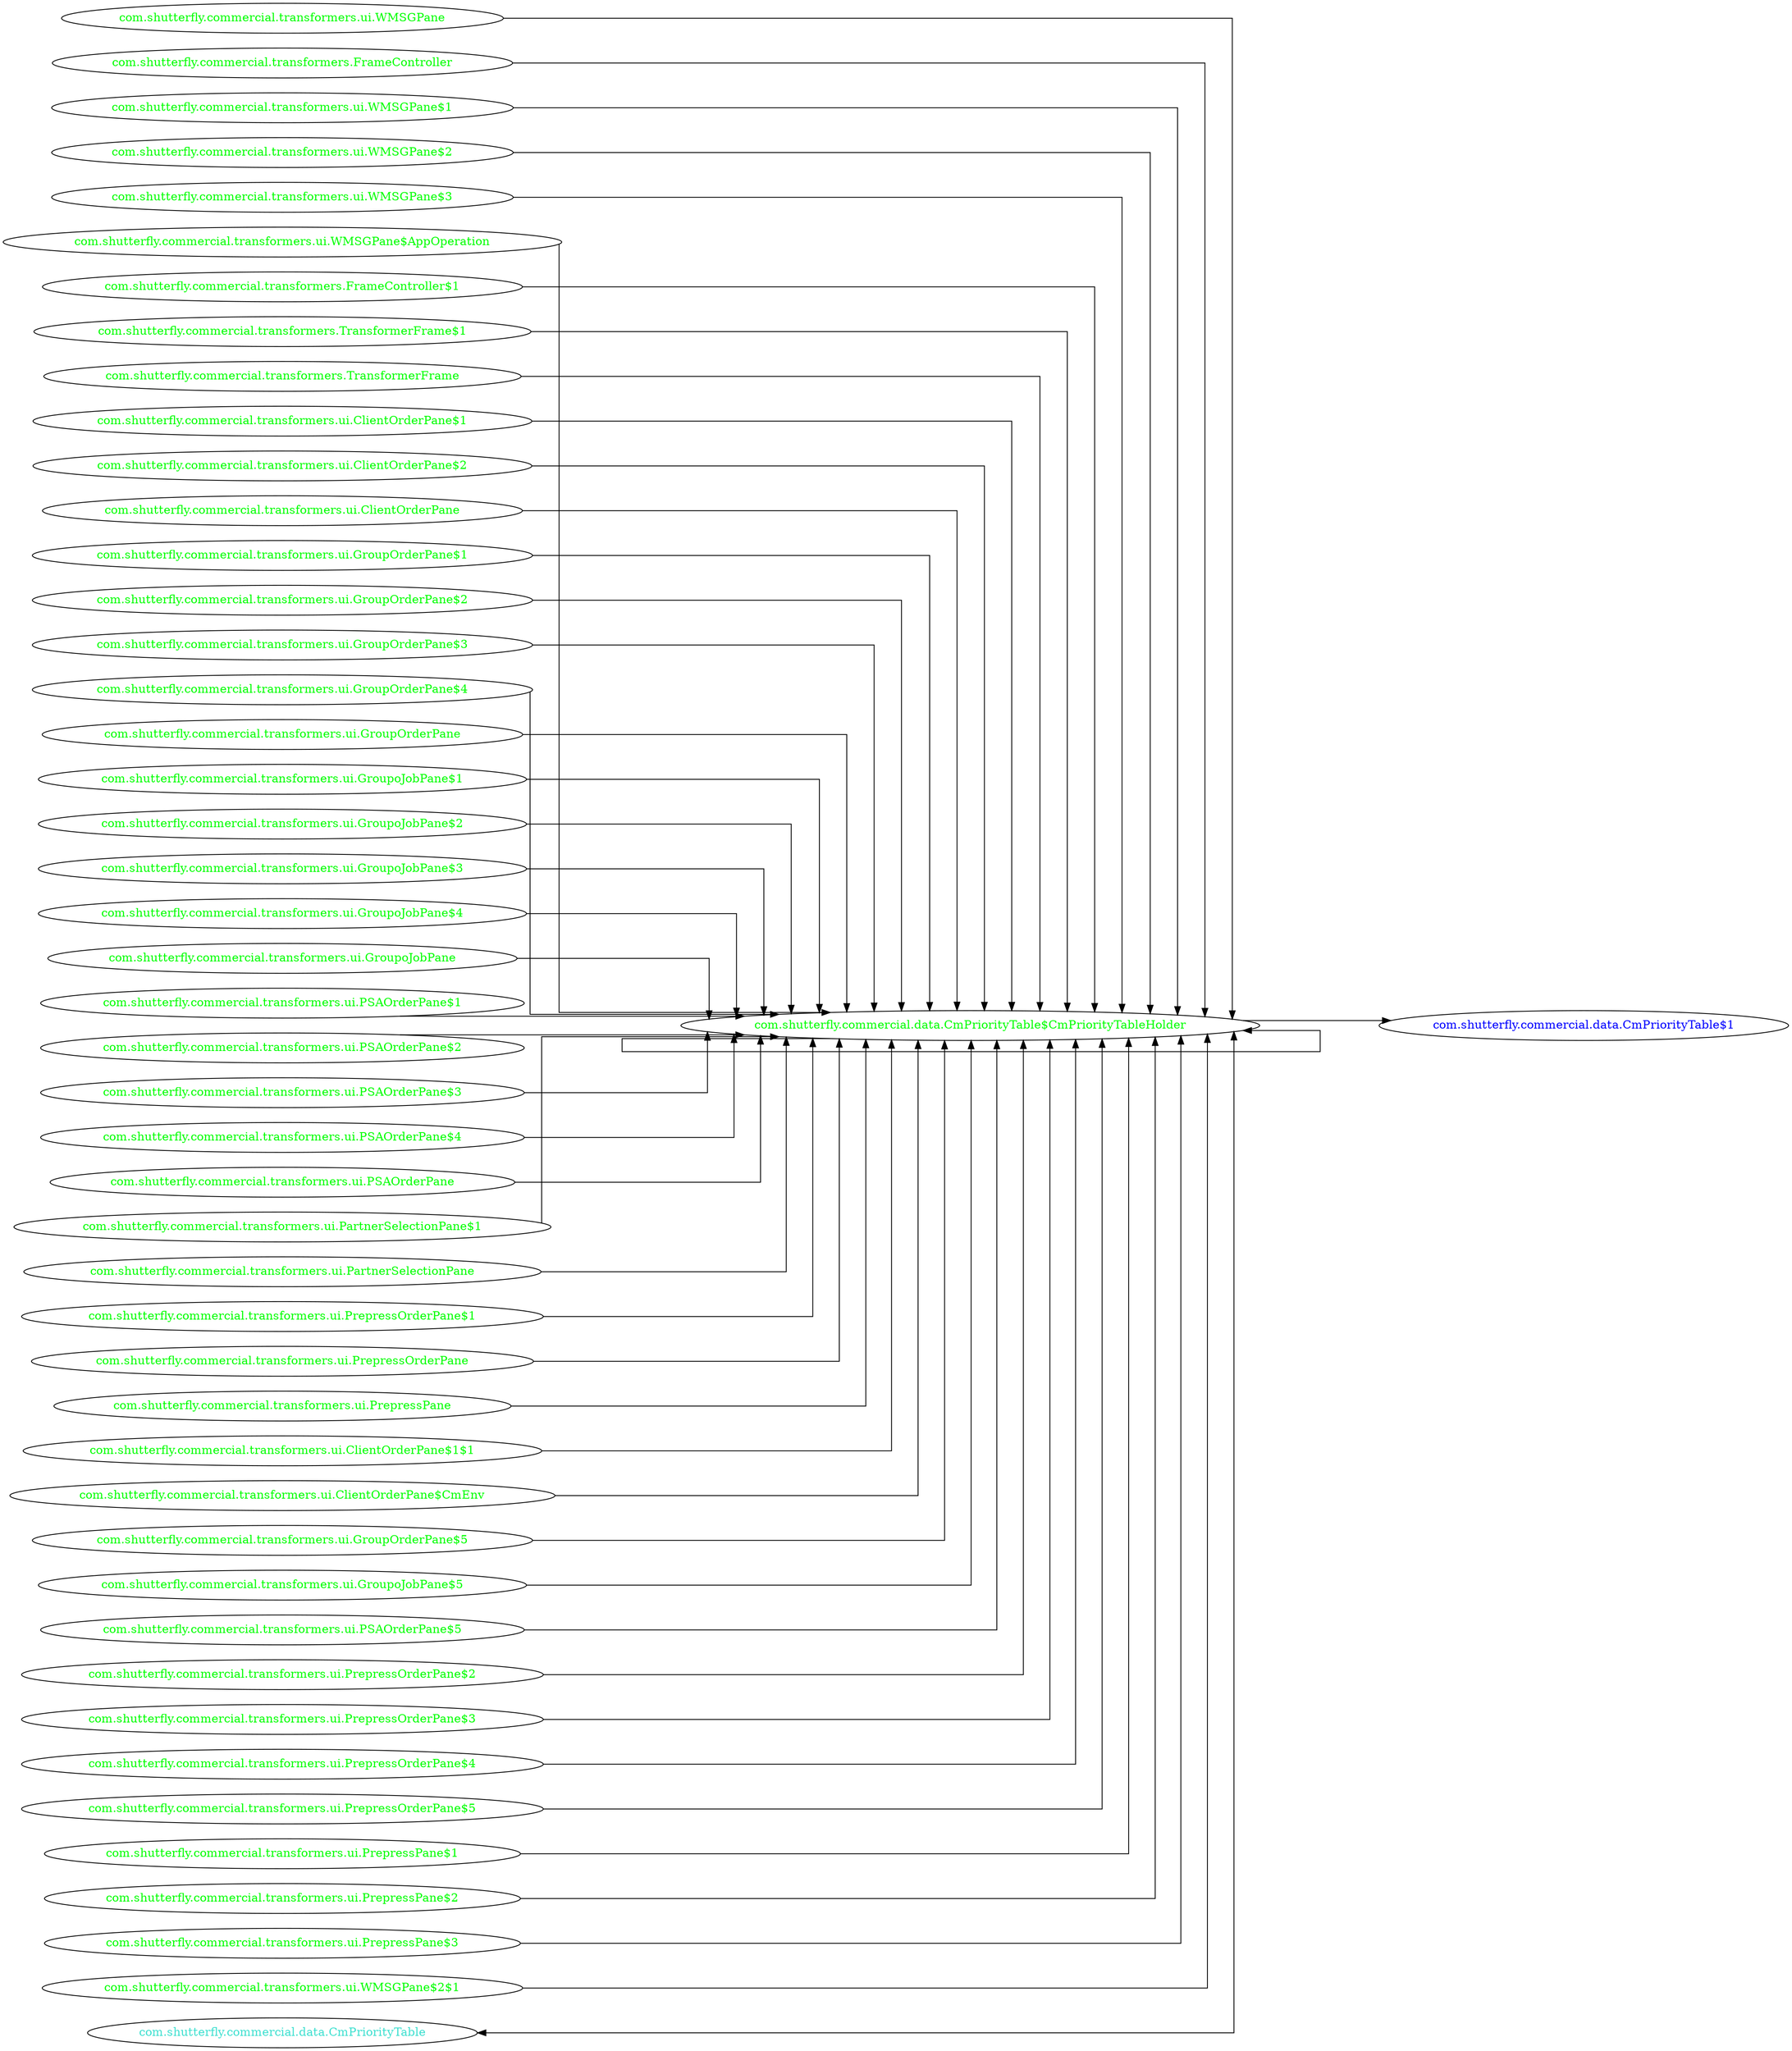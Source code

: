 digraph dependencyGraph {
 concentrate=true;
 ranksep="2.0";
 rankdir="LR"; 
 splines="ortho";
"com.shutterfly.commercial.data.CmPriorityTable$CmPriorityTableHolder" [fontcolor="red"];
"com.shutterfly.commercial.data.CmPriorityTable$1" [ fontcolor="blue" ];
"com.shutterfly.commercial.data.CmPriorityTable$CmPriorityTableHolder"->"com.shutterfly.commercial.data.CmPriorityTable$1";
"com.shutterfly.commercial.data.CmPriorityTable$CmPriorityTableHolder" [ fontcolor="green" ];
"com.shutterfly.commercial.data.CmPriorityTable$CmPriorityTableHolder"->"com.shutterfly.commercial.data.CmPriorityTable$CmPriorityTableHolder";
"com.shutterfly.commercial.transformers.ui.WMSGPane" [ fontcolor="green" ];
"com.shutterfly.commercial.transformers.ui.WMSGPane"->"com.shutterfly.commercial.data.CmPriorityTable$CmPriorityTableHolder";
"com.shutterfly.commercial.transformers.FrameController" [ fontcolor="green" ];
"com.shutterfly.commercial.transformers.FrameController"->"com.shutterfly.commercial.data.CmPriorityTable$CmPriorityTableHolder";
"com.shutterfly.commercial.transformers.ui.WMSGPane$1" [ fontcolor="green" ];
"com.shutterfly.commercial.transformers.ui.WMSGPane$1"->"com.shutterfly.commercial.data.CmPriorityTable$CmPriorityTableHolder";
"com.shutterfly.commercial.transformers.ui.WMSGPane$2" [ fontcolor="green" ];
"com.shutterfly.commercial.transformers.ui.WMSGPane$2"->"com.shutterfly.commercial.data.CmPriorityTable$CmPriorityTableHolder";
"com.shutterfly.commercial.transformers.ui.WMSGPane$3" [ fontcolor="green" ];
"com.shutterfly.commercial.transformers.ui.WMSGPane$3"->"com.shutterfly.commercial.data.CmPriorityTable$CmPriorityTableHolder";
"com.shutterfly.commercial.transformers.ui.WMSGPane$AppOperation" [ fontcolor="green" ];
"com.shutterfly.commercial.transformers.ui.WMSGPane$AppOperation"->"com.shutterfly.commercial.data.CmPriorityTable$CmPriorityTableHolder";
"com.shutterfly.commercial.transformers.FrameController$1" [ fontcolor="green" ];
"com.shutterfly.commercial.transformers.FrameController$1"->"com.shutterfly.commercial.data.CmPriorityTable$CmPriorityTableHolder";
"com.shutterfly.commercial.transformers.TransformerFrame$1" [ fontcolor="green" ];
"com.shutterfly.commercial.transformers.TransformerFrame$1"->"com.shutterfly.commercial.data.CmPriorityTable$CmPriorityTableHolder";
"com.shutterfly.commercial.transformers.TransformerFrame" [ fontcolor="green" ];
"com.shutterfly.commercial.transformers.TransformerFrame"->"com.shutterfly.commercial.data.CmPriorityTable$CmPriorityTableHolder";
"com.shutterfly.commercial.transformers.ui.ClientOrderPane$1" [ fontcolor="green" ];
"com.shutterfly.commercial.transformers.ui.ClientOrderPane$1"->"com.shutterfly.commercial.data.CmPriorityTable$CmPriorityTableHolder";
"com.shutterfly.commercial.transformers.ui.ClientOrderPane$2" [ fontcolor="green" ];
"com.shutterfly.commercial.transformers.ui.ClientOrderPane$2"->"com.shutterfly.commercial.data.CmPriorityTable$CmPriorityTableHolder";
"com.shutterfly.commercial.transformers.ui.ClientOrderPane" [ fontcolor="green" ];
"com.shutterfly.commercial.transformers.ui.ClientOrderPane"->"com.shutterfly.commercial.data.CmPriorityTable$CmPriorityTableHolder";
"com.shutterfly.commercial.transformers.ui.GroupOrderPane$1" [ fontcolor="green" ];
"com.shutterfly.commercial.transformers.ui.GroupOrderPane$1"->"com.shutterfly.commercial.data.CmPriorityTable$CmPriorityTableHolder";
"com.shutterfly.commercial.transformers.ui.GroupOrderPane$2" [ fontcolor="green" ];
"com.shutterfly.commercial.transformers.ui.GroupOrderPane$2"->"com.shutterfly.commercial.data.CmPriorityTable$CmPriorityTableHolder";
"com.shutterfly.commercial.transformers.ui.GroupOrderPane$3" [ fontcolor="green" ];
"com.shutterfly.commercial.transformers.ui.GroupOrderPane$3"->"com.shutterfly.commercial.data.CmPriorityTable$CmPriorityTableHolder";
"com.shutterfly.commercial.transformers.ui.GroupOrderPane$4" [ fontcolor="green" ];
"com.shutterfly.commercial.transformers.ui.GroupOrderPane$4"->"com.shutterfly.commercial.data.CmPriorityTable$CmPriorityTableHolder";
"com.shutterfly.commercial.transformers.ui.GroupOrderPane" [ fontcolor="green" ];
"com.shutterfly.commercial.transformers.ui.GroupOrderPane"->"com.shutterfly.commercial.data.CmPriorityTable$CmPriorityTableHolder";
"com.shutterfly.commercial.transformers.ui.GroupoJobPane$1" [ fontcolor="green" ];
"com.shutterfly.commercial.transformers.ui.GroupoJobPane$1"->"com.shutterfly.commercial.data.CmPriorityTable$CmPriorityTableHolder";
"com.shutterfly.commercial.transformers.ui.GroupoJobPane$2" [ fontcolor="green" ];
"com.shutterfly.commercial.transformers.ui.GroupoJobPane$2"->"com.shutterfly.commercial.data.CmPriorityTable$CmPriorityTableHolder";
"com.shutterfly.commercial.transformers.ui.GroupoJobPane$3" [ fontcolor="green" ];
"com.shutterfly.commercial.transformers.ui.GroupoJobPane$3"->"com.shutterfly.commercial.data.CmPriorityTable$CmPriorityTableHolder";
"com.shutterfly.commercial.transformers.ui.GroupoJobPane$4" [ fontcolor="green" ];
"com.shutterfly.commercial.transformers.ui.GroupoJobPane$4"->"com.shutterfly.commercial.data.CmPriorityTable$CmPriorityTableHolder";
"com.shutterfly.commercial.transformers.ui.GroupoJobPane" [ fontcolor="green" ];
"com.shutterfly.commercial.transformers.ui.GroupoJobPane"->"com.shutterfly.commercial.data.CmPriorityTable$CmPriorityTableHolder";
"com.shutterfly.commercial.transformers.ui.PSAOrderPane$1" [ fontcolor="green" ];
"com.shutterfly.commercial.transformers.ui.PSAOrderPane$1"->"com.shutterfly.commercial.data.CmPriorityTable$CmPriorityTableHolder";
"com.shutterfly.commercial.transformers.ui.PSAOrderPane$2" [ fontcolor="green" ];
"com.shutterfly.commercial.transformers.ui.PSAOrderPane$2"->"com.shutterfly.commercial.data.CmPriorityTable$CmPriorityTableHolder";
"com.shutterfly.commercial.transformers.ui.PSAOrderPane$3" [ fontcolor="green" ];
"com.shutterfly.commercial.transformers.ui.PSAOrderPane$3"->"com.shutterfly.commercial.data.CmPriorityTable$CmPriorityTableHolder";
"com.shutterfly.commercial.transformers.ui.PSAOrderPane$4" [ fontcolor="green" ];
"com.shutterfly.commercial.transformers.ui.PSAOrderPane$4"->"com.shutterfly.commercial.data.CmPriorityTable$CmPriorityTableHolder";
"com.shutterfly.commercial.transformers.ui.PSAOrderPane" [ fontcolor="green" ];
"com.shutterfly.commercial.transformers.ui.PSAOrderPane"->"com.shutterfly.commercial.data.CmPriorityTable$CmPriorityTableHolder";
"com.shutterfly.commercial.transformers.ui.PartnerSelectionPane$1" [ fontcolor="green" ];
"com.shutterfly.commercial.transformers.ui.PartnerSelectionPane$1"->"com.shutterfly.commercial.data.CmPriorityTable$CmPriorityTableHolder";
"com.shutterfly.commercial.transformers.ui.PartnerSelectionPane" [ fontcolor="green" ];
"com.shutterfly.commercial.transformers.ui.PartnerSelectionPane"->"com.shutterfly.commercial.data.CmPriorityTable$CmPriorityTableHolder";
"com.shutterfly.commercial.transformers.ui.PrepressOrderPane$1" [ fontcolor="green" ];
"com.shutterfly.commercial.transformers.ui.PrepressOrderPane$1"->"com.shutterfly.commercial.data.CmPriorityTable$CmPriorityTableHolder";
"com.shutterfly.commercial.transformers.ui.PrepressOrderPane" [ fontcolor="green" ];
"com.shutterfly.commercial.transformers.ui.PrepressOrderPane"->"com.shutterfly.commercial.data.CmPriorityTable$CmPriorityTableHolder";
"com.shutterfly.commercial.transformers.ui.PrepressPane" [ fontcolor="green" ];
"com.shutterfly.commercial.transformers.ui.PrepressPane"->"com.shutterfly.commercial.data.CmPriorityTable$CmPriorityTableHolder";
"com.shutterfly.commercial.transformers.ui.ClientOrderPane$1$1" [ fontcolor="green" ];
"com.shutterfly.commercial.transformers.ui.ClientOrderPane$1$1"->"com.shutterfly.commercial.data.CmPriorityTable$CmPriorityTableHolder";
"com.shutterfly.commercial.transformers.ui.ClientOrderPane$CmEnv" [ fontcolor="green" ];
"com.shutterfly.commercial.transformers.ui.ClientOrderPane$CmEnv"->"com.shutterfly.commercial.data.CmPriorityTable$CmPriorityTableHolder";
"com.shutterfly.commercial.transformers.ui.GroupOrderPane$5" [ fontcolor="green" ];
"com.shutterfly.commercial.transformers.ui.GroupOrderPane$5"->"com.shutterfly.commercial.data.CmPriorityTable$CmPriorityTableHolder";
"com.shutterfly.commercial.transformers.ui.GroupoJobPane$5" [ fontcolor="green" ];
"com.shutterfly.commercial.transformers.ui.GroupoJobPane$5"->"com.shutterfly.commercial.data.CmPriorityTable$CmPriorityTableHolder";
"com.shutterfly.commercial.transformers.ui.PSAOrderPane$5" [ fontcolor="green" ];
"com.shutterfly.commercial.transformers.ui.PSAOrderPane$5"->"com.shutterfly.commercial.data.CmPriorityTable$CmPriorityTableHolder";
"com.shutterfly.commercial.transformers.ui.PrepressOrderPane$2" [ fontcolor="green" ];
"com.shutterfly.commercial.transformers.ui.PrepressOrderPane$2"->"com.shutterfly.commercial.data.CmPriorityTable$CmPriorityTableHolder";
"com.shutterfly.commercial.transformers.ui.PrepressOrderPane$3" [ fontcolor="green" ];
"com.shutterfly.commercial.transformers.ui.PrepressOrderPane$3"->"com.shutterfly.commercial.data.CmPriorityTable$CmPriorityTableHolder";
"com.shutterfly.commercial.transformers.ui.PrepressOrderPane$4" [ fontcolor="green" ];
"com.shutterfly.commercial.transformers.ui.PrepressOrderPane$4"->"com.shutterfly.commercial.data.CmPriorityTable$CmPriorityTableHolder";
"com.shutterfly.commercial.transformers.ui.PrepressOrderPane$5" [ fontcolor="green" ];
"com.shutterfly.commercial.transformers.ui.PrepressOrderPane$5"->"com.shutterfly.commercial.data.CmPriorityTable$CmPriorityTableHolder";
"com.shutterfly.commercial.transformers.ui.PrepressPane$1" [ fontcolor="green" ];
"com.shutterfly.commercial.transformers.ui.PrepressPane$1"->"com.shutterfly.commercial.data.CmPriorityTable$CmPriorityTableHolder";
"com.shutterfly.commercial.transformers.ui.PrepressPane$2" [ fontcolor="green" ];
"com.shutterfly.commercial.transformers.ui.PrepressPane$2"->"com.shutterfly.commercial.data.CmPriorityTable$CmPriorityTableHolder";
"com.shutterfly.commercial.transformers.ui.PrepressPane$3" [ fontcolor="green" ];
"com.shutterfly.commercial.transformers.ui.PrepressPane$3"->"com.shutterfly.commercial.data.CmPriorityTable$CmPriorityTableHolder";
"com.shutterfly.commercial.transformers.ui.WMSGPane$2$1" [ fontcolor="green" ];
"com.shutterfly.commercial.transformers.ui.WMSGPane$2$1"->"com.shutterfly.commercial.data.CmPriorityTable$CmPriorityTableHolder";
"com.shutterfly.commercial.data.CmPriorityTable" [ fontcolor="turquoise" ];
"com.shutterfly.commercial.data.CmPriorityTable"->"com.shutterfly.commercial.data.CmPriorityTable$CmPriorityTableHolder" [dir=both];
}
